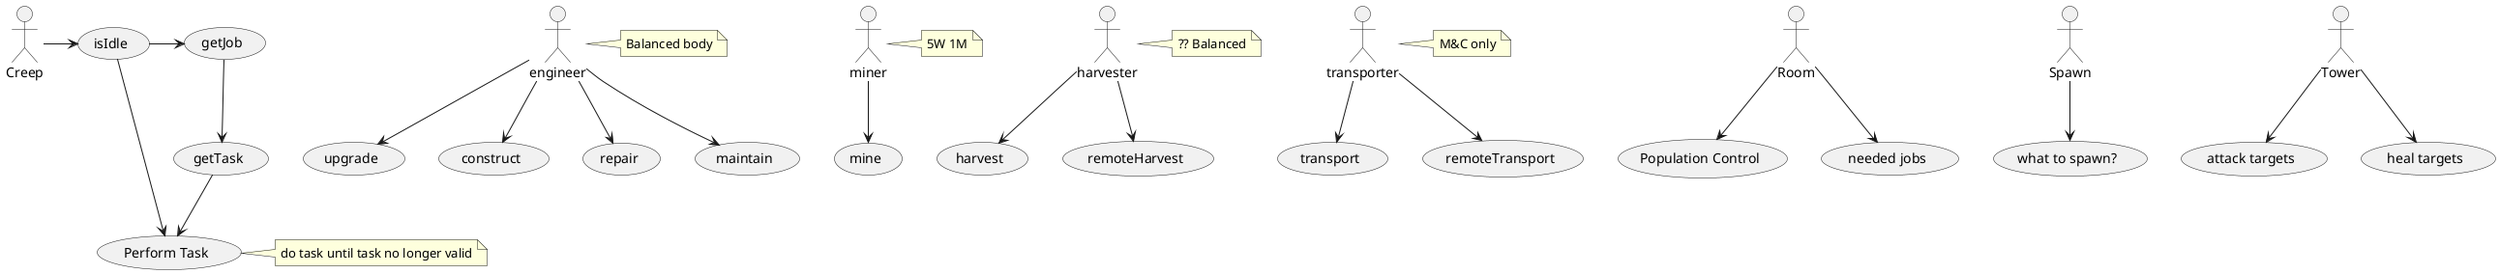 @startuml
:Room:

:engineer:
:harvester:
:miner:
:transporter:

(Perform Task) as (Task)

Room --> (Population Control)
Room --> (needed jobs)
Spawn --> (what to spawn?)
Tower --> (attack targets)
Tower --> (heal targets)


engineer --> (upgrade)
engineer --> (construct)
engineer --> (repair)
engineer --> (maintain)
harvester --> (harvest)
harvester --> (remoteHarvest)
miner --> (mine)
transporter --> (transport)
transporter --> (remoteTransport)

Creep -> (isIdle)
isIdle -> (getJob)
(getJob) --> (getTask)
(getTask) --> (Task)

isIdle -> (Task)



note right of engineer : Balanced body
note right of miner : 5W 1M
note right of harvester : ?? Balanced
note right of transporter : M&C only

note right of (Task)
do task until task no longer valid
end note

@enduml
